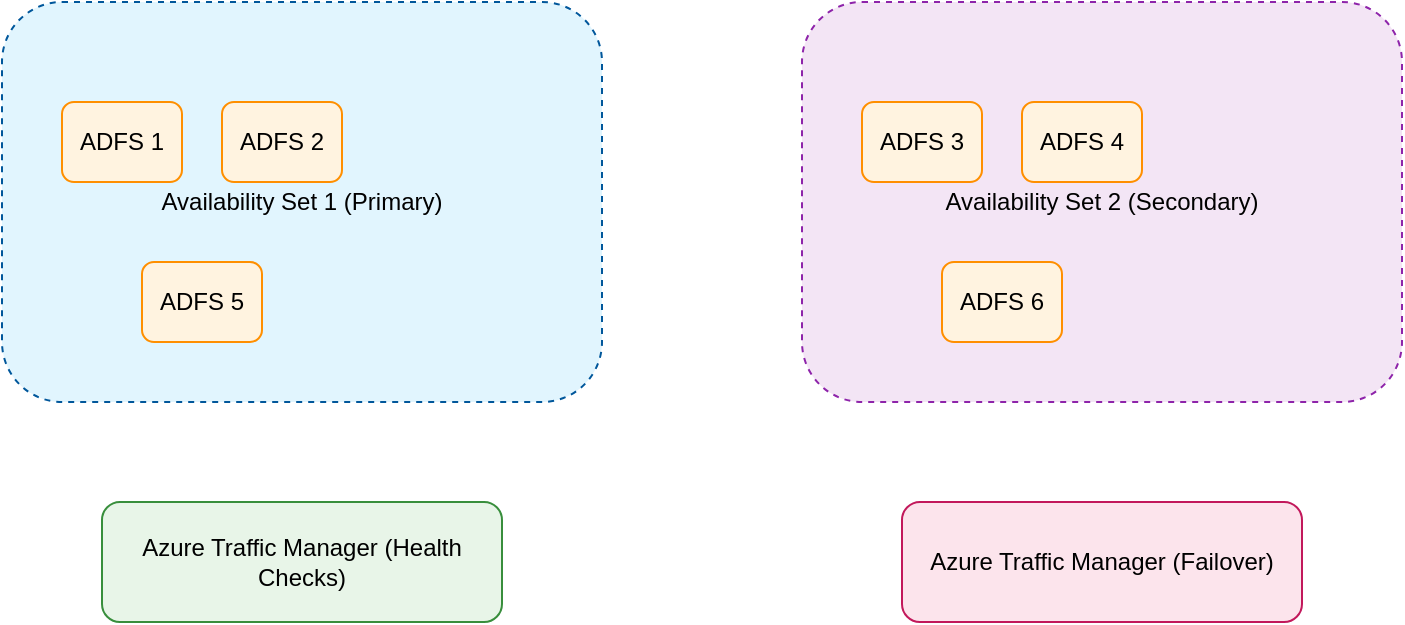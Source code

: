 <mxfile>
  <diagram name="Azure ADFS HA">
    <mxGraphModel dx="1422" dy="794" grid="1" gridSize="10" guides="1" tooltips="1" connect="1" arrows="1" fold="1" page="1" pageScale="1" pageWidth="827" pageHeight="1169">
      <root>
        <mxCell id="0"/>
        <mxCell id="1" parent="0"/>
        
        <!-- Availability Set 1 -->
        <mxCell id="2" value="Availability Set 1 (Primary)" style="rounded=1;whiteSpace=wrap;html=1;fillColor=#e1f5fe;strokeColor=#01579b;dashed=1;" vertex="1" parent="1">
          <mxGeometry x="50" y="50" width="300" height="200" as="geometry"/>
        </mxCell>
        
        <!-- ADFS Servers Set 1 -->
        <mxCell id="3" value="ADFS 1" style="rounded=1;whiteSpace=wrap;html=1;fillColor=#fff3e0;strokeColor=#ff8f00;" vertex="1" parent="1">
          <mxGeometry x="80" y="100" width="60" height="40" as="geometry"/>
        </mxCell>
        <mxCell id="4" value="ADFS 2" style="rounded=1;whiteSpace=wrap;html=1;fillColor=#fff3e0;strokeColor=#ff8f00;" vertex="1" parent="1">
          <mxGeometry x="160" y="100" width="60" height="40" as="geometry"/>
        </mxCell>
        <mxCell id="5" value="ADFS 5" style="rounded=1;whiteSpace=wrap;html=1;fillColor=#fff3e0;strokeColor=#ff8f00;" vertex="1" parent="1">
          <mxGeometry x="120" y="180" width="60" height="40" as="geometry"/>
        </mxCell>
        
        <!-- Availability Set 2 -->
        <mxCell id="6" value="Availability Set 2 (Secondary)" style="rounded=1;whiteSpace=wrap;html=1;fillColor=#f3e5f5;strokeColor=#8e24aa;dashed=1;" vertex="1" parent="1">
          <mxGeometry x="450" y="50" width="300" height="200" as="geometry"/>
        </mxCell>
        
        <!-- ADFS Servers Set 2 -->
        <mxCell id="7" value="ADFS 3" style="rounded=1;whiteSpace=wrap;html=1;fillColor=#fff3e0;strokeColor=#ff8f00;" vertex="1" parent="1">
          <mxGeometry x="480" y="100" width="60" height="40" as="geometry"/>
        </mxCell>
        <mxCell id="8" value="ADFS 4" style="rounded=1;whiteSpace=wrap;html=1;fillColor=#fff3e0;strokeColor=#ff8f00;" vertex="1" parent="1">
          <mxGeometry x="560" y="100" width="60" height="40" as="geometry"/>
        </mxCell>
        <mxCell id="9" value="ADFS 6" style="rounded=1;whiteSpace=wrap;html=1;fillColor=#fff3e0;strokeColor=#ff8f00;" vertex="1" parent="1">
          <mxGeometry x="520" y="180" width="60" height="40" as="geometry"/>
        </mxCell>
        
        <!-- Traffic Managers -->
        <mxCell id="10" value="Azure Traffic Manager (Health Checks)" style="rounded=1;whiteSpace=wrap;html=1;fillColor=#e8f5e8;strokeColor=#388e3c;" vertex="1" parent="1">
          <mxGeometry x="100" y="300" width="200" height="60" as="geometry"/>
        </mxCell>
        <mxCell id="11" value="Azure Traffic Manager (Failover)" style="rounded=1;whiteSpace=wrap;html=1;fillColor=#fce4ec;strokeColor=#c2185b;" vertex="1" parent="1">
          <mxGeometry x="500" y="300" width="200" height="60" as="geometry"/>
        </mxCell>
        
        <!-- Application Gateway -->
        <mxCell id="12" value="Application Gateway (SSL Termination & WAF)" style="rounded=1;whiteSpace=wrap;html=1;fillColor=#e0f2f1;strokeColor=#00695c;" vertex="1" parent="1">
          <mxGeometry x="250" y="450" width="300" height="60" as="geometry"/>
        </mxCell>
        
        <!-- Arrows -->
        <mxCell id="13" style="edgeStyle=orthogonalEdgeStyle;rounded=0;orthogonalLoop=1;jettySize=auto;html=1;" edge="1" parent="1" source="2" target="10"/>
        <mxCell id="14" style="edgeStyle=orthogonalEdgeStyle;rounded=0;orthogonalLoop=1;jettySize=auto;html=1;" edge="1" parent="1" source="6" target="11"/>
        <mxCell id="15" style="edgeStyle=orthogonalEdgeStyle;rounded=0;orthogonalLoop=1;jettySize=auto;html=1;dashed=1;" edge="1" parent="1" source="10" target="11"/>
        <mxCell id="16" style="edgeStyle=orthogonalEdgeStyle;rounded=0;orthogonalLoop=1;jettySize=auto;html=1;" edge="1" parent="1" source="10" target="12"/>
        <mxCell id="17" style="edgeStyle=orthogonalEdgeStyle;rounded=0;orthogonalLoop=1;jettySize=auto;html=1;" edge="1" parent="1" source="11" target="12"/>
        <mxCell id="18" style="edgeStyle=orthogonalEdgeStyle;rounded=0;orthogonalLoop=1;jettySize=auto;html=1;dashed=1;" edge="1" parent="1" source="2" target="6"/>
      </root>
    </mxGraphModel>
  </diagram>
</mxfile>